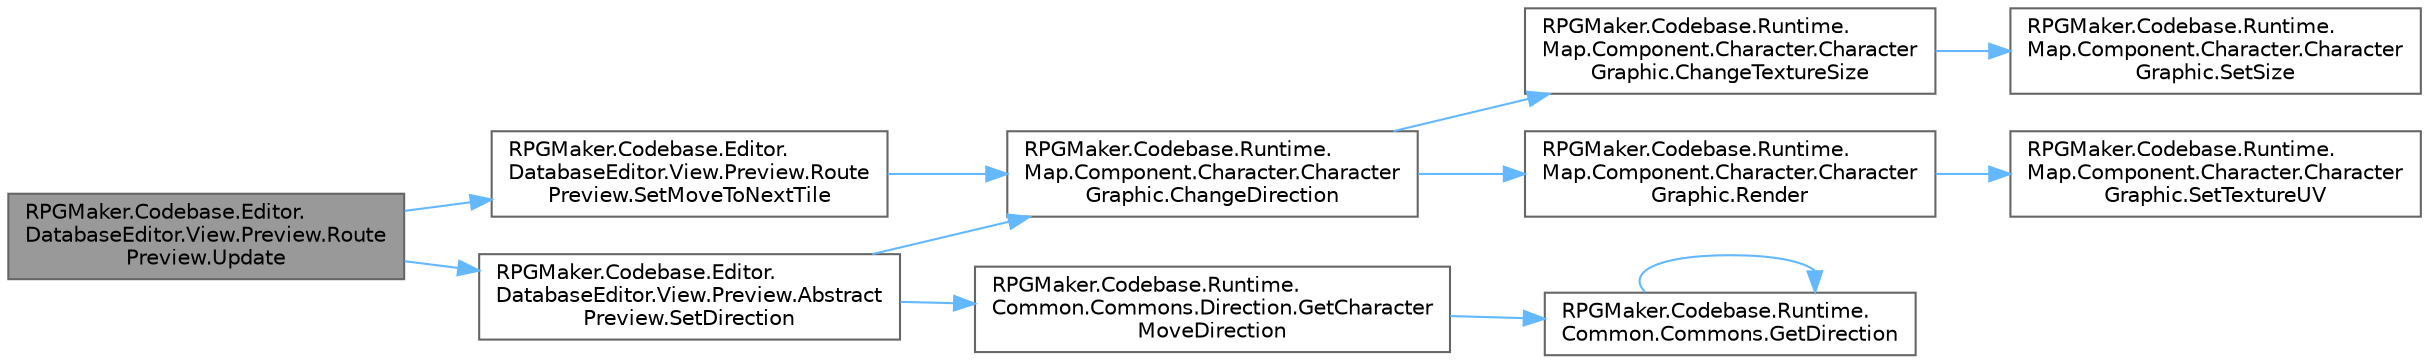 digraph "RPGMaker.Codebase.Editor.DatabaseEditor.View.Preview.RoutePreview.Update"
{
 // LATEX_PDF_SIZE
  bgcolor="transparent";
  edge [fontname=Helvetica,fontsize=10,labelfontname=Helvetica,labelfontsize=10];
  node [fontname=Helvetica,fontsize=10,shape=box,height=0.2,width=0.4];
  rankdir="LR";
  Node1 [id="Node000001",label="RPGMaker.Codebase.Editor.\lDatabaseEditor.View.Preview.Route\lPreview.Update",height=0.2,width=0.4,color="gray40", fillcolor="grey60", style="filled", fontcolor="black",tooltip="😁 更新"];
  Node1 -> Node2 [id="edge1_Node000001_Node000002",color="steelblue1",style="solid",tooltip=" "];
  Node2 [id="Node000002",label="RPGMaker.Codebase.Editor.\lDatabaseEditor.View.Preview.Abstract\lPreview.SetDirection",height=0.2,width=0.4,color="grey40", fillcolor="white", style="filled",URL="$d3/dfd/class_r_p_g_maker_1_1_codebase_1_1_editor_1_1_database_editor_1_1_view_1_1_preview_1_1_abstract_preview.html#a1e006ffcccc064281d50b5617f8791f1",tooltip="😁 向き設定"];
  Node2 -> Node3 [id="edge2_Node000002_Node000003",color="steelblue1",style="solid",tooltip=" "];
  Node3 [id="Node000003",label="RPGMaker.Codebase.Runtime.\lMap.Component.Character.Character\lGraphic.ChangeDirection",height=0.2,width=0.4,color="grey40", fillcolor="white", style="filled",URL="$da/d44/class_r_p_g_maker_1_1_codebase_1_1_runtime_1_1_map_1_1_component_1_1_character_1_1_character_graphic.html#a8d5ab5c51f8f01da17e02ee445042c14",tooltip="😁 向き変更"];
  Node3 -> Node4 [id="edge3_Node000003_Node000004",color="steelblue1",style="solid",tooltip=" "];
  Node4 [id="Node000004",label="RPGMaker.Codebase.Runtime.\lMap.Component.Character.Character\lGraphic.ChangeTextureSize",height=0.2,width=0.4,color="grey40", fillcolor="white", style="filled",URL="$da/d44/class_r_p_g_maker_1_1_codebase_1_1_runtime_1_1_map_1_1_component_1_1_character_1_1_character_graphic.html#a989e537181ea19d26d9acd928ec8a5bb",tooltip="😁 テクスチャー・サイズ変更"];
  Node4 -> Node5 [id="edge4_Node000004_Node000005",color="steelblue1",style="solid",tooltip=" "];
  Node5 [id="Node000005",label="RPGMaker.Codebase.Runtime.\lMap.Component.Character.Character\lGraphic.SetSize",height=0.2,width=0.4,color="grey40", fillcolor="white", style="filled",URL="$da/d44/class_r_p_g_maker_1_1_codebase_1_1_runtime_1_1_map_1_1_component_1_1_character_1_1_character_graphic.html#aaa9f4eb137cf35444b27a3f9fb85b9a3",tooltip="😁 サイズ設定(1.0が100%)"];
  Node3 -> Node6 [id="edge5_Node000003_Node000006",color="steelblue1",style="solid",tooltip=" "];
  Node6 [id="Node000006",label="RPGMaker.Codebase.Runtime.\lMap.Component.Character.Character\lGraphic.Render",height=0.2,width=0.4,color="grey40", fillcolor="white", style="filled",URL="$da/d44/class_r_p_g_maker_1_1_codebase_1_1_runtime_1_1_map_1_1_component_1_1_character_1_1_character_graphic.html#a134cd935141a449e9086842b576c0b55",tooltip="😁 描画"];
  Node6 -> Node7 [id="edge6_Node000006_Node000007",color="steelblue1",style="solid",tooltip=" "];
  Node7 [id="Node000007",label="RPGMaker.Codebase.Runtime.\lMap.Component.Character.Character\lGraphic.SetTextureUV",height=0.2,width=0.4,color="grey40", fillcolor="white", style="filled",URL="$da/d44/class_r_p_g_maker_1_1_codebase_1_1_runtime_1_1_map_1_1_component_1_1_character_1_1_character_graphic.html#a802f61436b5d8021cc65e2a4437bca6f",tooltip="😁 テクスチャUVの設定"];
  Node2 -> Node8 [id="edge7_Node000002_Node000008",color="steelblue1",style="solid",tooltip=" "];
  Node8 [id="Node000008",label="RPGMaker.Codebase.Runtime.\lCommon.Commons.Direction.GetCharacter\lMoveDirection",height=0.2,width=0.4,color="grey40", fillcolor="white", style="filled",URL="$d8/df4/class_r_p_g_maker_1_1_codebase_1_1_runtime_1_1_common_1_1_commons_1_1_direction.html#a65533210e04ab17a0d7c37bf7d99ff84",tooltip="😁 向きを取得。"];
  Node8 -> Node9 [id="edge8_Node000008_Node000009",color="steelblue1",style="solid",tooltip=" "];
  Node9 [id="Node000009",label="RPGMaker.Codebase.Runtime.\lCommon.Commons.GetDirection",height=0.2,width=0.4,color="grey40", fillcolor="white", style="filled",URL="$d8/d0e/class_r_p_g_maker_1_1_codebase_1_1_runtime_1_1_common_1_1_commons.html#a9a48faa84d1ec4ee59937831120f2406",tooltip="😁 向き取得"];
  Node9 -> Node9 [id="edge9_Node000009_Node000009",color="steelblue1",style="solid",tooltip=" "];
  Node1 -> Node10 [id="edge10_Node000001_Node000010",color="steelblue1",style="solid",tooltip=" "];
  Node10 [id="Node000010",label="RPGMaker.Codebase.Editor.\lDatabaseEditor.View.Preview.Route\lPreview.SetMoveToNextTile",height=0.2,width=0.4,color="grey40", fillcolor="white", style="filled",URL="$d1/d5c/class_r_p_g_maker_1_1_codebase_1_1_editor_1_1_database_editor_1_1_view_1_1_preview_1_1_route_preview.html#ae36f4ed8aac559752cdc879c6816ef61",tooltip="隣のタイルへの移動を設定。"];
  Node10 -> Node3 [id="edge11_Node000010_Node000003",color="steelblue1",style="solid",tooltip=" "];
}
